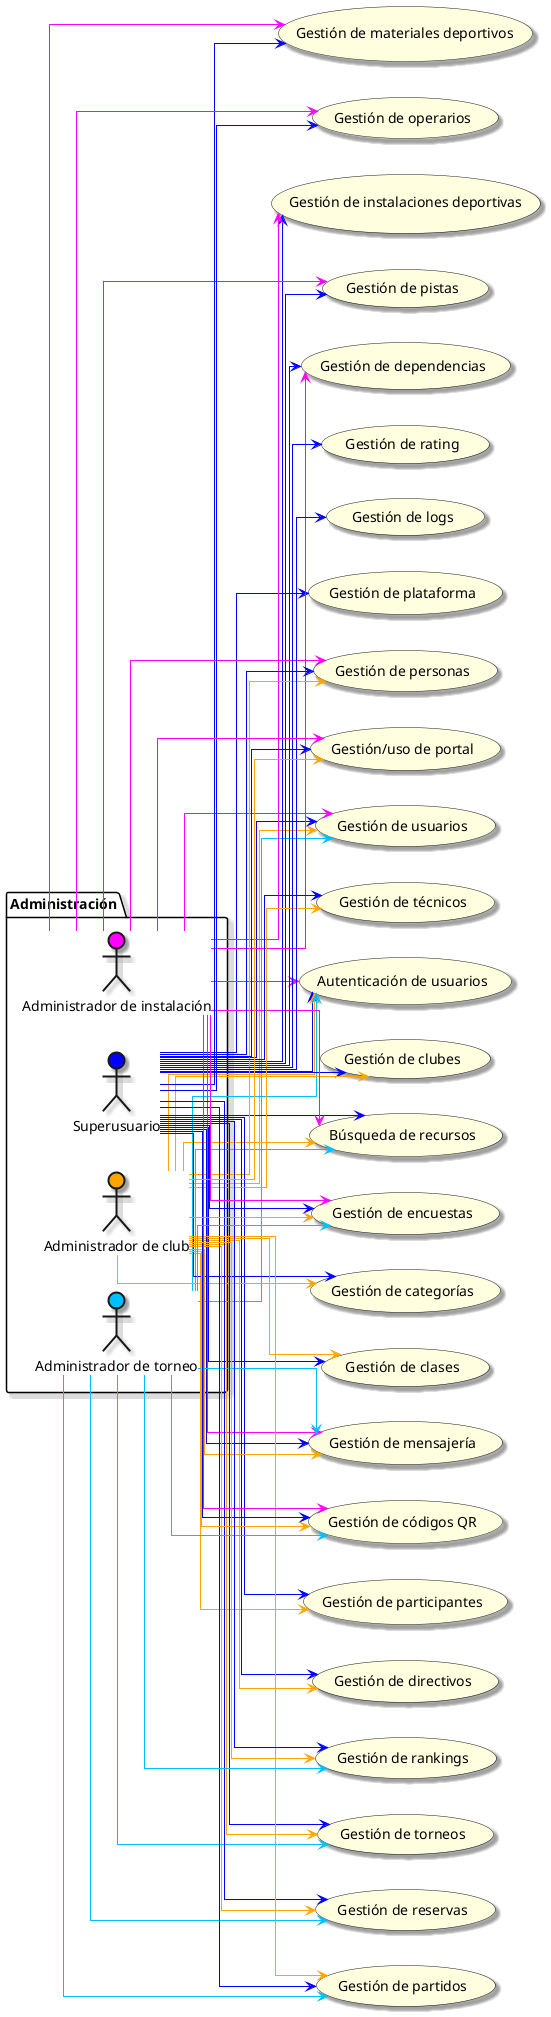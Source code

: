 @startuml picklefree_casos_de_uso_administracion

left to right direction

' Propiedades generales del diagrama
skinparam ArrowThickness 1
skinparam DefaultFontName Verdana
skinparam Linetype ortho
skinparam UsecaseBackgroundColor #LightYellow
skinparam Shadowing true
skinparam ActorBorderThickness 2
'skinparam ActorFontSize 12
'skinparam UsecaseBorderThickness 2
'skinparam UsecaseFontSize 12

' Actores
package "Administración" {
  :Superusuario: #Blue
  :Administrador de club: #Orange
  :Administrador de instalación: #Magenta
  :Administrador de torneo: #DeepSkyBlue
}

' Casos de uso
(CU-01) as "Gestión de usuarios"
(CU-02) as "Gestión de plataforma"
(CU-03) as "Autenticación de usuarios"
(CU-04) as "Gestión de clubes"
(CU-05) as "Búsqueda de recursos"
(CU-06) as "Gestión de instalaciones deportivas"
(CU-07) as "Gestión de pistas"
(CU-09) as "Gestión de dependencias"
(CU-10) as "Gestión de materiales deportivos"
(CU-11) as "Gestión de personas"
(CU-12) as "Gestión de participantes"
(CU-13) as "Gestión de directivos"
(CU-14) as "Gestión de técnicos"
(CU-15) as "Gestión de operarios"
(CU-16) as "Gestión de categorías"
(CU-17) as "Gestión de clases"
(CU-18) as "Gestión de mensajería"
(CU-19) as "Gestión de torneos"
(CU-20) as "Gestión de reservas"
(CU-21) as "Gestión de partidos"
(CU-22) as "Gestión de códigos QR"
(CU-23) as "Gestión de rating"
(CU-24) as "Gestión de rankings"
(CU-25) as "Gestión de encuestas"
(CU-26) as "Gestión de logs"
(CU-27) as "Gestión/uso de portal"

' Relaciones
:Superusuario: -[#Blue]-> (CU-01)
:Administrador de club: -[#Orange]-> (CU-01)
:Administrador de instalación: -[#Magenta]-> (CU-01)
:Administrador de torneo: -[#DeepSkyBlue]-> (CU-01)

:Superusuario: -[#Blue]-> (CU-02)

:Superusuario: -[#Blue]-> (CU-03)
:Administrador de club: -[#Orange]-> (CU-03)
:Administrador de instalación: -[#Magenta]-> (CU-03)
:Administrador de torneo: -[#DeepSkyBlue]-> (CU-03)

:Superusuario: -[#Blue]-> (CU-04)
:Administrador de club: -[#Orange]-> (CU-04)

:Superusuario: -[#Blue]-> (CU-05)
:Administrador de club: -[#Orange]-> (CU-05)
:Administrador de instalación: -[#Magenta]-> (CU-05)
:Administrador de torneo: -[#DeepSkyBlue]-> (CU-05)

:Superusuario: -[#Blue]-> (CU-06)
:Administrador de instalación: -[#Magenta]-> (CU-06)

:Superusuario: -[#Blue]-> (CU-07)
:Administrador de instalación: -[#Magenta]-> (CU-07)

:Superusuario: -[#Blue]-> (CU-09)
:Administrador de instalación: -[#Magenta]-> (CU-09)

:Superusuario: -[#Blue]-> (CU-10)
:Administrador de instalación: -[#Magenta]-> (CU-10)

:Superusuario: -[#Blue]-> (CU-11)
:Administrador de club: -[#Orange]-> (CU-11)
:Administrador de instalación: -[#Magenta]-> (CU-11)

:Superusuario: -[#Blue]-> (CU-12)
:Administrador de club: -[#Orange]-> (CU-12)

:Superusuario: -[#Blue]-> (CU-13)
:Administrador de club: -[#Orange]-> (CU-13)

:Superusuario: -[#Blue]-> (CU-14)
:Administrador de club: -[#Orange]-> (CU-14)

:Superusuario: -[#Blue]-> (CU-15)
:Administrador de instalación: -[#Magenta]-> (CU-15)

:Superusuario: -[#Blue]-> (CU-16)
:Administrador de club: -[#Orange]-> (CU-16)

:Superusuario: -[#Blue]-> (CU-17)
:Administrador de club: -[#Orange]-> (CU-17)

:Superusuario: -[#Blue]-> (CU-18)
:Administrador de club: -[#Orange]-> (CU-18)
:Administrador de instalación: -[#Magenta]-> (CU-18)
:Administrador de torneo: -[#DeepSkyBlue]-> (CU-18)

:Superusuario: -[#Blue]-> (CU-19)
:Administrador de club: -[#Orange]-> (CU-19)
:Administrador de torneo: -[#DeepSkyBlue]-> (CU-19)

:Superusuario: -[#Blue]-> (CU-20)
:Administrador de club: -[#Orange]-> (CU-20)
:Administrador de torneo: -[#DeepSkyBlue]-> (CU-20)

:Superusuario: -[#Blue]-> (CU-21)
:Administrador de club: -[#Orange]-> (CU-21)
:Administrador de torneo: -[#DeepSkyBlue]-> (CU-21)

:Superusuario: -[#Blue]-> (CU-22)
:Administrador de club: -[#Orange]-> (CU-22)
:Administrador de instalación: -[#Magenta]-> (CU-22)
:Administrador de torneo: -[#DeepSkyBlue]-> (CU-22)

:Superusuario: -[#Blue]-> (CU-23)

:Superusuario: -[#Blue]-> (CU-24)
:Administrador de club: -[#Orange]-> (CU-24)
:Administrador de torneo: -[#DeepSkyBlue]-> (CU-24)

:Superusuario: -[#Blue]-> (CU-25)
:Administrador de club: -[#Orange]-> (CU-25)
:Administrador de instalación: -[#Magenta]-> (CU-25)
:Administrador de torneo: -[#DeepSkyBlue]-> (CU-25)

:Superusuario: -[#Blue]-> (CU-26)

:Superusuario: -[#Blue]-> (CU-27)
:Administrador de club: -[#Orange]-> (CU-27)
:Administrador de instalación: -[#Magenta]-> (CU-27)

@enduml
